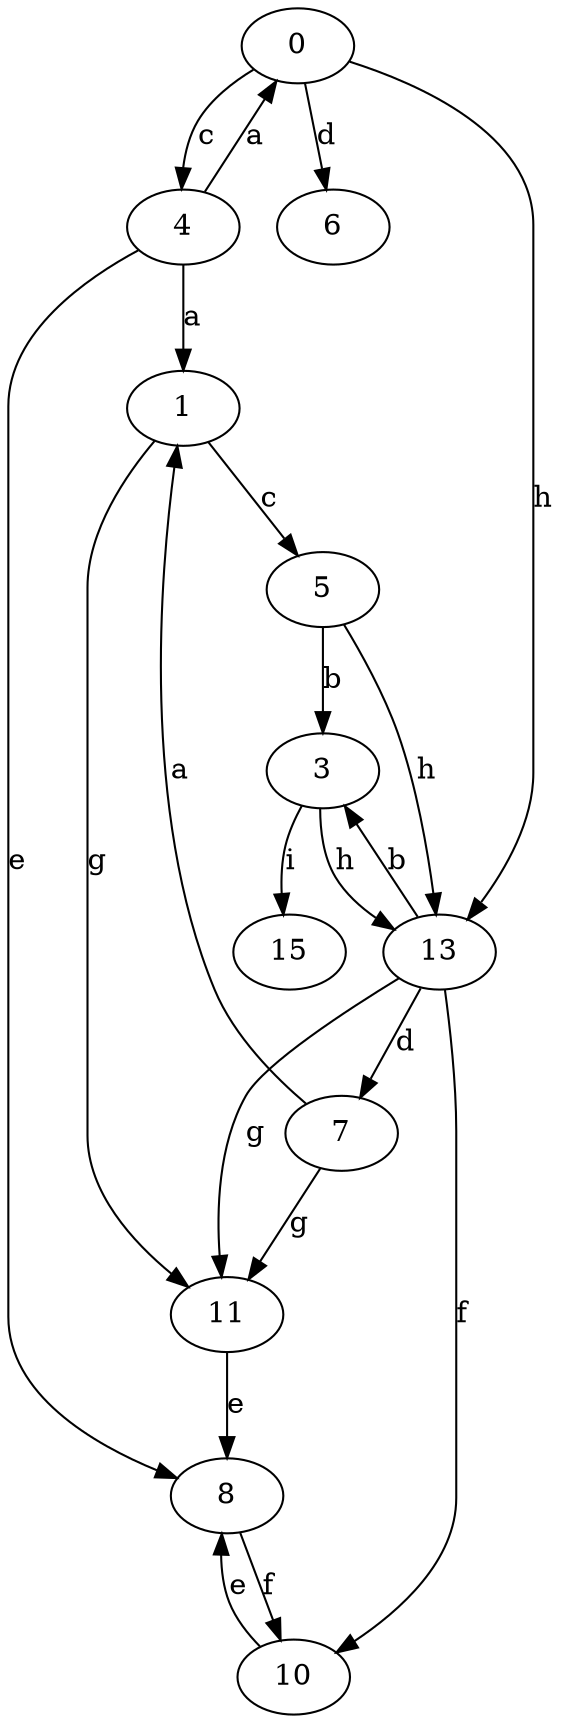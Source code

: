 strict digraph  {
0;
1;
3;
4;
5;
6;
7;
8;
10;
11;
13;
15;
0 -> 4  [label=c];
0 -> 6  [label=d];
0 -> 13  [label=h];
1 -> 5  [label=c];
1 -> 11  [label=g];
3 -> 13  [label=h];
3 -> 15  [label=i];
4 -> 0  [label=a];
4 -> 1  [label=a];
4 -> 8  [label=e];
5 -> 3  [label=b];
5 -> 13  [label=h];
7 -> 1  [label=a];
7 -> 11  [label=g];
8 -> 10  [label=f];
10 -> 8  [label=e];
11 -> 8  [label=e];
13 -> 3  [label=b];
13 -> 7  [label=d];
13 -> 10  [label=f];
13 -> 11  [label=g];
}
